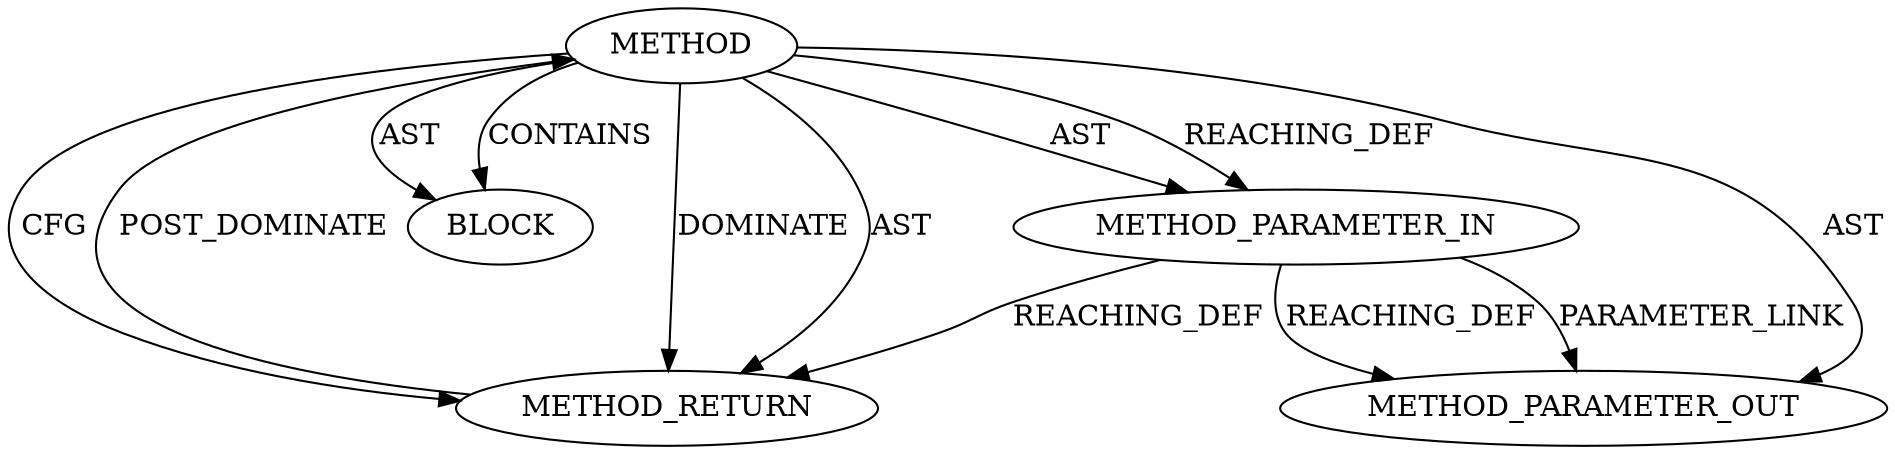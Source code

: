 digraph {
  12319 [label=BLOCK ORDER=1 ARGUMENT_INDEX=1 CODE="<empty>" TYPE_FULL_NAME="ANY"]
  12320 [label=METHOD_RETURN ORDER=2 CODE="RET" TYPE_FULL_NAME="ANY" EVALUATION_STRATEGY="BY_VALUE"]
  12317 [label=METHOD AST_PARENT_TYPE="NAMESPACE_BLOCK" AST_PARENT_FULL_NAME="<global>" ORDER=0 CODE="<empty>" FULL_NAME="IS_ERR" IS_EXTERNAL=true FILENAME="<empty>" SIGNATURE="" NAME="IS_ERR"]
  12318 [label=METHOD_PARAMETER_IN ORDER=1 CODE="p1" IS_VARIADIC=false TYPE_FULL_NAME="ANY" EVALUATION_STRATEGY="BY_VALUE" INDEX=1 NAME="p1"]
  13376 [label=METHOD_PARAMETER_OUT ORDER=1 CODE="p1" IS_VARIADIC=false TYPE_FULL_NAME="ANY" EVALUATION_STRATEGY="BY_VALUE" INDEX=1 NAME="p1"]
  12317 -> 12320 [label=DOMINATE ]
  12320 -> 12317 [label=POST_DOMINATE ]
  12317 -> 12319 [label=AST ]
  12317 -> 12318 [label=AST ]
  12318 -> 13376 [label=REACHING_DEF VARIABLE="p1"]
  12317 -> 12319 [label=CONTAINS ]
  12317 -> 12318 [label=REACHING_DEF VARIABLE=""]
  12317 -> 12320 [label=AST ]
  12317 -> 13376 [label=AST ]
  12318 -> 13376 [label=PARAMETER_LINK ]
  12318 -> 12320 [label=REACHING_DEF VARIABLE="p1"]
  12317 -> 12320 [label=CFG ]
}

